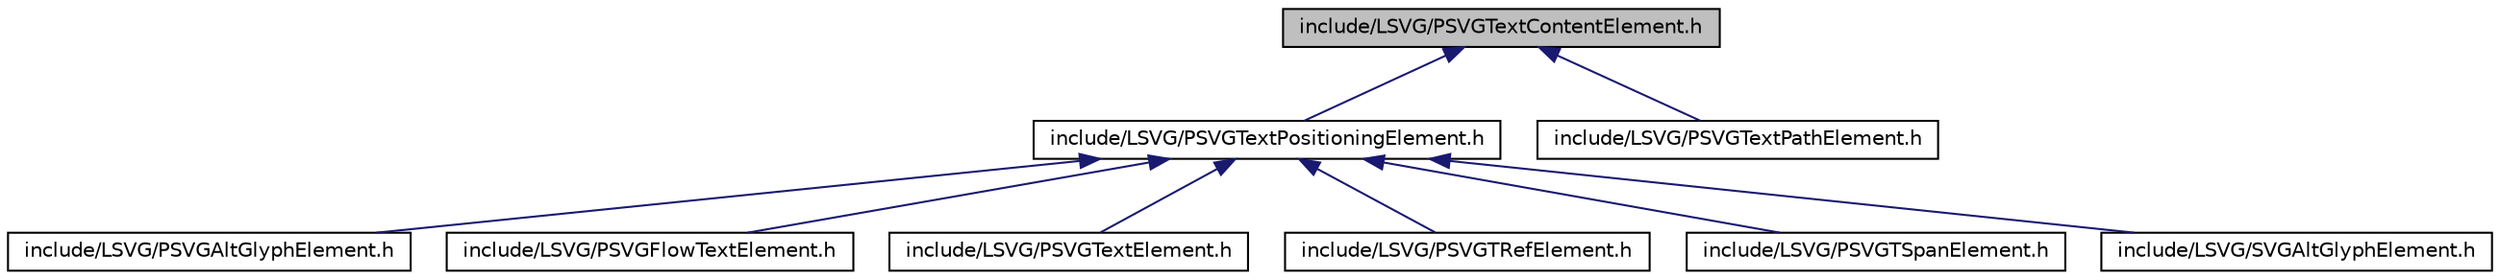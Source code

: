 digraph G
{
  edge [fontname="Helvetica",fontsize="10",labelfontname="Helvetica",labelfontsize="10"];
  node [fontname="Helvetica",fontsize="10",shape=record];
  Node1 [label="include/LSVG/PSVGTextContentElement.h",height=0.2,width=0.4,color="black", fillcolor="grey75", style="filled" fontcolor="black"];
  Node1 -> Node2 [dir="back",color="midnightblue",fontsize="10",style="solid",fontname="Helvetica"];
  Node2 [label="include/LSVG/PSVGTextPositioningElement.h",height=0.2,width=0.4,color="black", fillcolor="white", style="filled",URL="$_p_s_v_g_text_positioning_element_8h.html"];
  Node2 -> Node3 [dir="back",color="midnightblue",fontsize="10",style="solid",fontname="Helvetica"];
  Node3 [label="include/LSVG/PSVGAltGlyphElement.h",height=0.2,width=0.4,color="black", fillcolor="white", style="filled",URL="$_p_s_v_g_alt_glyph_element_8h.html"];
  Node2 -> Node4 [dir="back",color="midnightblue",fontsize="10",style="solid",fontname="Helvetica"];
  Node4 [label="include/LSVG/PSVGFlowTextElement.h",height=0.2,width=0.4,color="black", fillcolor="white", style="filled",URL="$_p_s_v_g_flow_text_element_8h.html"];
  Node2 -> Node5 [dir="back",color="midnightblue",fontsize="10",style="solid",fontname="Helvetica"];
  Node5 [label="include/LSVG/PSVGTextElement.h",height=0.2,width=0.4,color="black", fillcolor="white", style="filled",URL="$_p_s_v_g_text_element_8h.html"];
  Node2 -> Node6 [dir="back",color="midnightblue",fontsize="10",style="solid",fontname="Helvetica"];
  Node6 [label="include/LSVG/PSVGTRefElement.h",height=0.2,width=0.4,color="black", fillcolor="white", style="filled",URL="$_p_s_v_g_t_ref_element_8h.html"];
  Node2 -> Node7 [dir="back",color="midnightblue",fontsize="10",style="solid",fontname="Helvetica"];
  Node7 [label="include/LSVG/PSVGTSpanElement.h",height=0.2,width=0.4,color="black", fillcolor="white", style="filled",URL="$_p_s_v_g_t_span_element_8h.html"];
  Node2 -> Node8 [dir="back",color="midnightblue",fontsize="10",style="solid",fontname="Helvetica"];
  Node8 [label="include/LSVG/SVGAltGlyphElement.h",height=0.2,width=0.4,color="black", fillcolor="white", style="filled",URL="$_s_v_g_alt_glyph_element_8h.html"];
  Node1 -> Node9 [dir="back",color="midnightblue",fontsize="10",style="solid",fontname="Helvetica"];
  Node9 [label="include/LSVG/PSVGTextPathElement.h",height=0.2,width=0.4,color="black", fillcolor="white", style="filled",URL="$_p_s_v_g_text_path_element_8h.html"];
}
